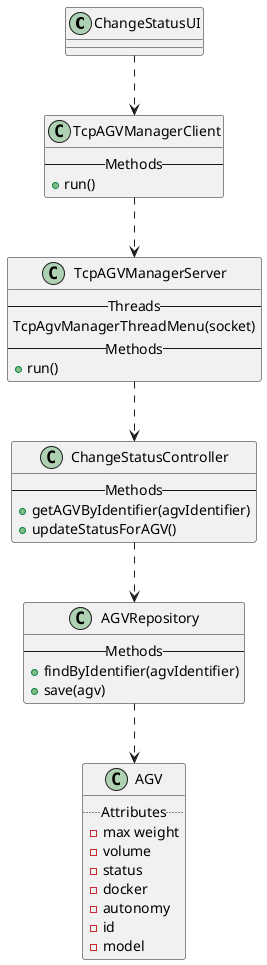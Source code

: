 @startuml
'https://plantuml.com/sequence-diagram

class ChangeStatusUI

class TcpAGVManagerClient{
--Methods--
+ run()
}


class TcpAGVManagerServer{
--Threads--
  TcpAgvManagerThreadMenu(socket)
--Methods--
+ run()
}

class ChangeStatusController{
--Methods--
+ getAGVByIdentifier(agvIdentifier)
+ updateStatusForAGV()
}

class AGVRepository{
--Methods--
+ findByIdentifier(agvIdentifier)
+ save(agv)
}

class AGV{
..Attributes..
-max weight
-volume
-status
-docker
-autonomy
-id
-model
}



ChangeStatusUI ..> TcpAGVManagerClient
TcpAGVManagerServer ..> ChangeStatusController

TcpAGVManagerClient ..> TcpAGVManagerServer

ChangeStatusController..>AGVRepository

AGVRepository..>AGV



@enduml